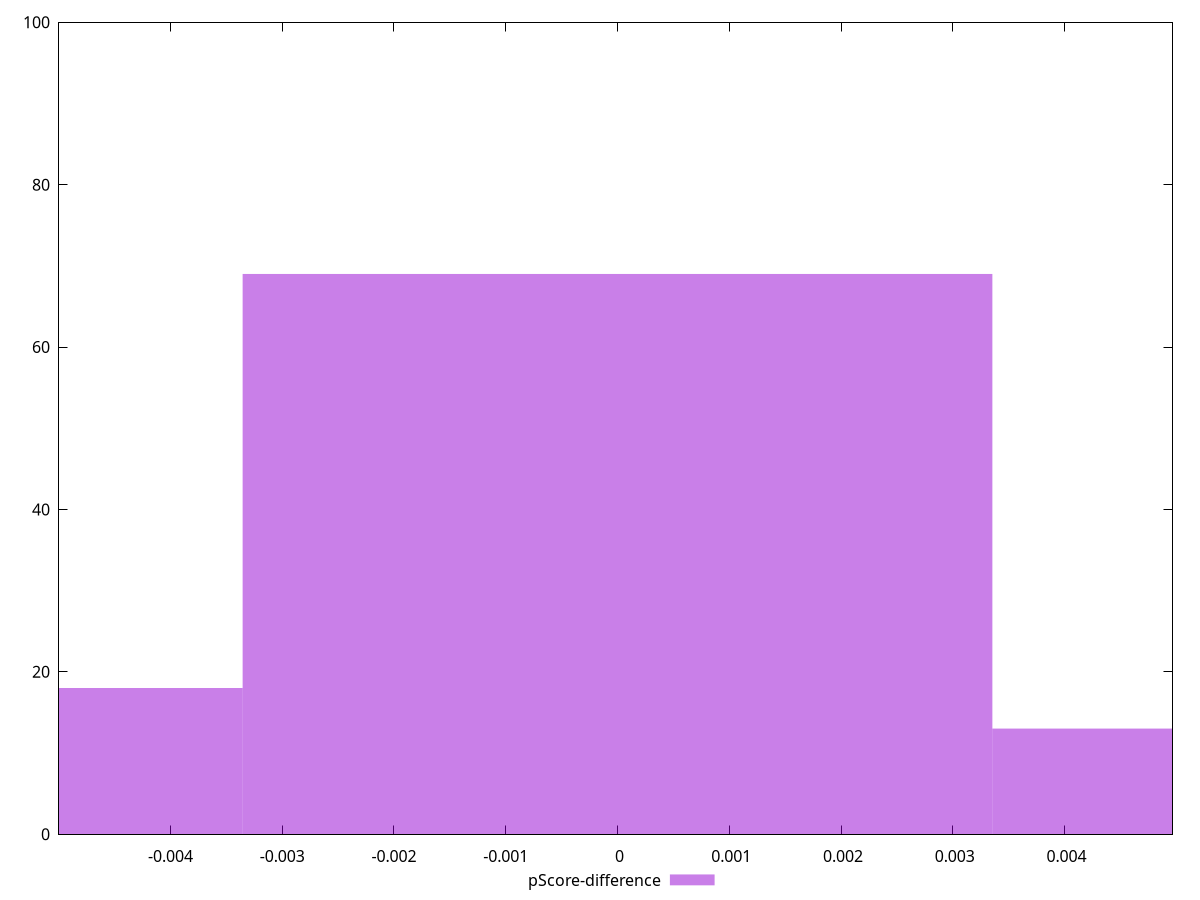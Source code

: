 reset

$pScoreDifference <<EOF
0 69
0.006707903617562291 13
-0.006707903617562291 18
EOF

set key outside below
set boxwidth 0.006707903617562291
set xrange [-0.004996851272947467:0.004965531871838791]
set yrange [0:100]
set trange [0:100]
set style fill transparent solid 0.5 noborder
set terminal svg size 640, 490 enhanced background rgb 'white'
set output "report_00013_2021-02-09T12-04-24.940Z/max-potential-fid/samples/pages+cached+noadtech+nomedia/pScore-difference/histogram.svg"

plot $pScoreDifference title "pScore-difference" with boxes

reset
